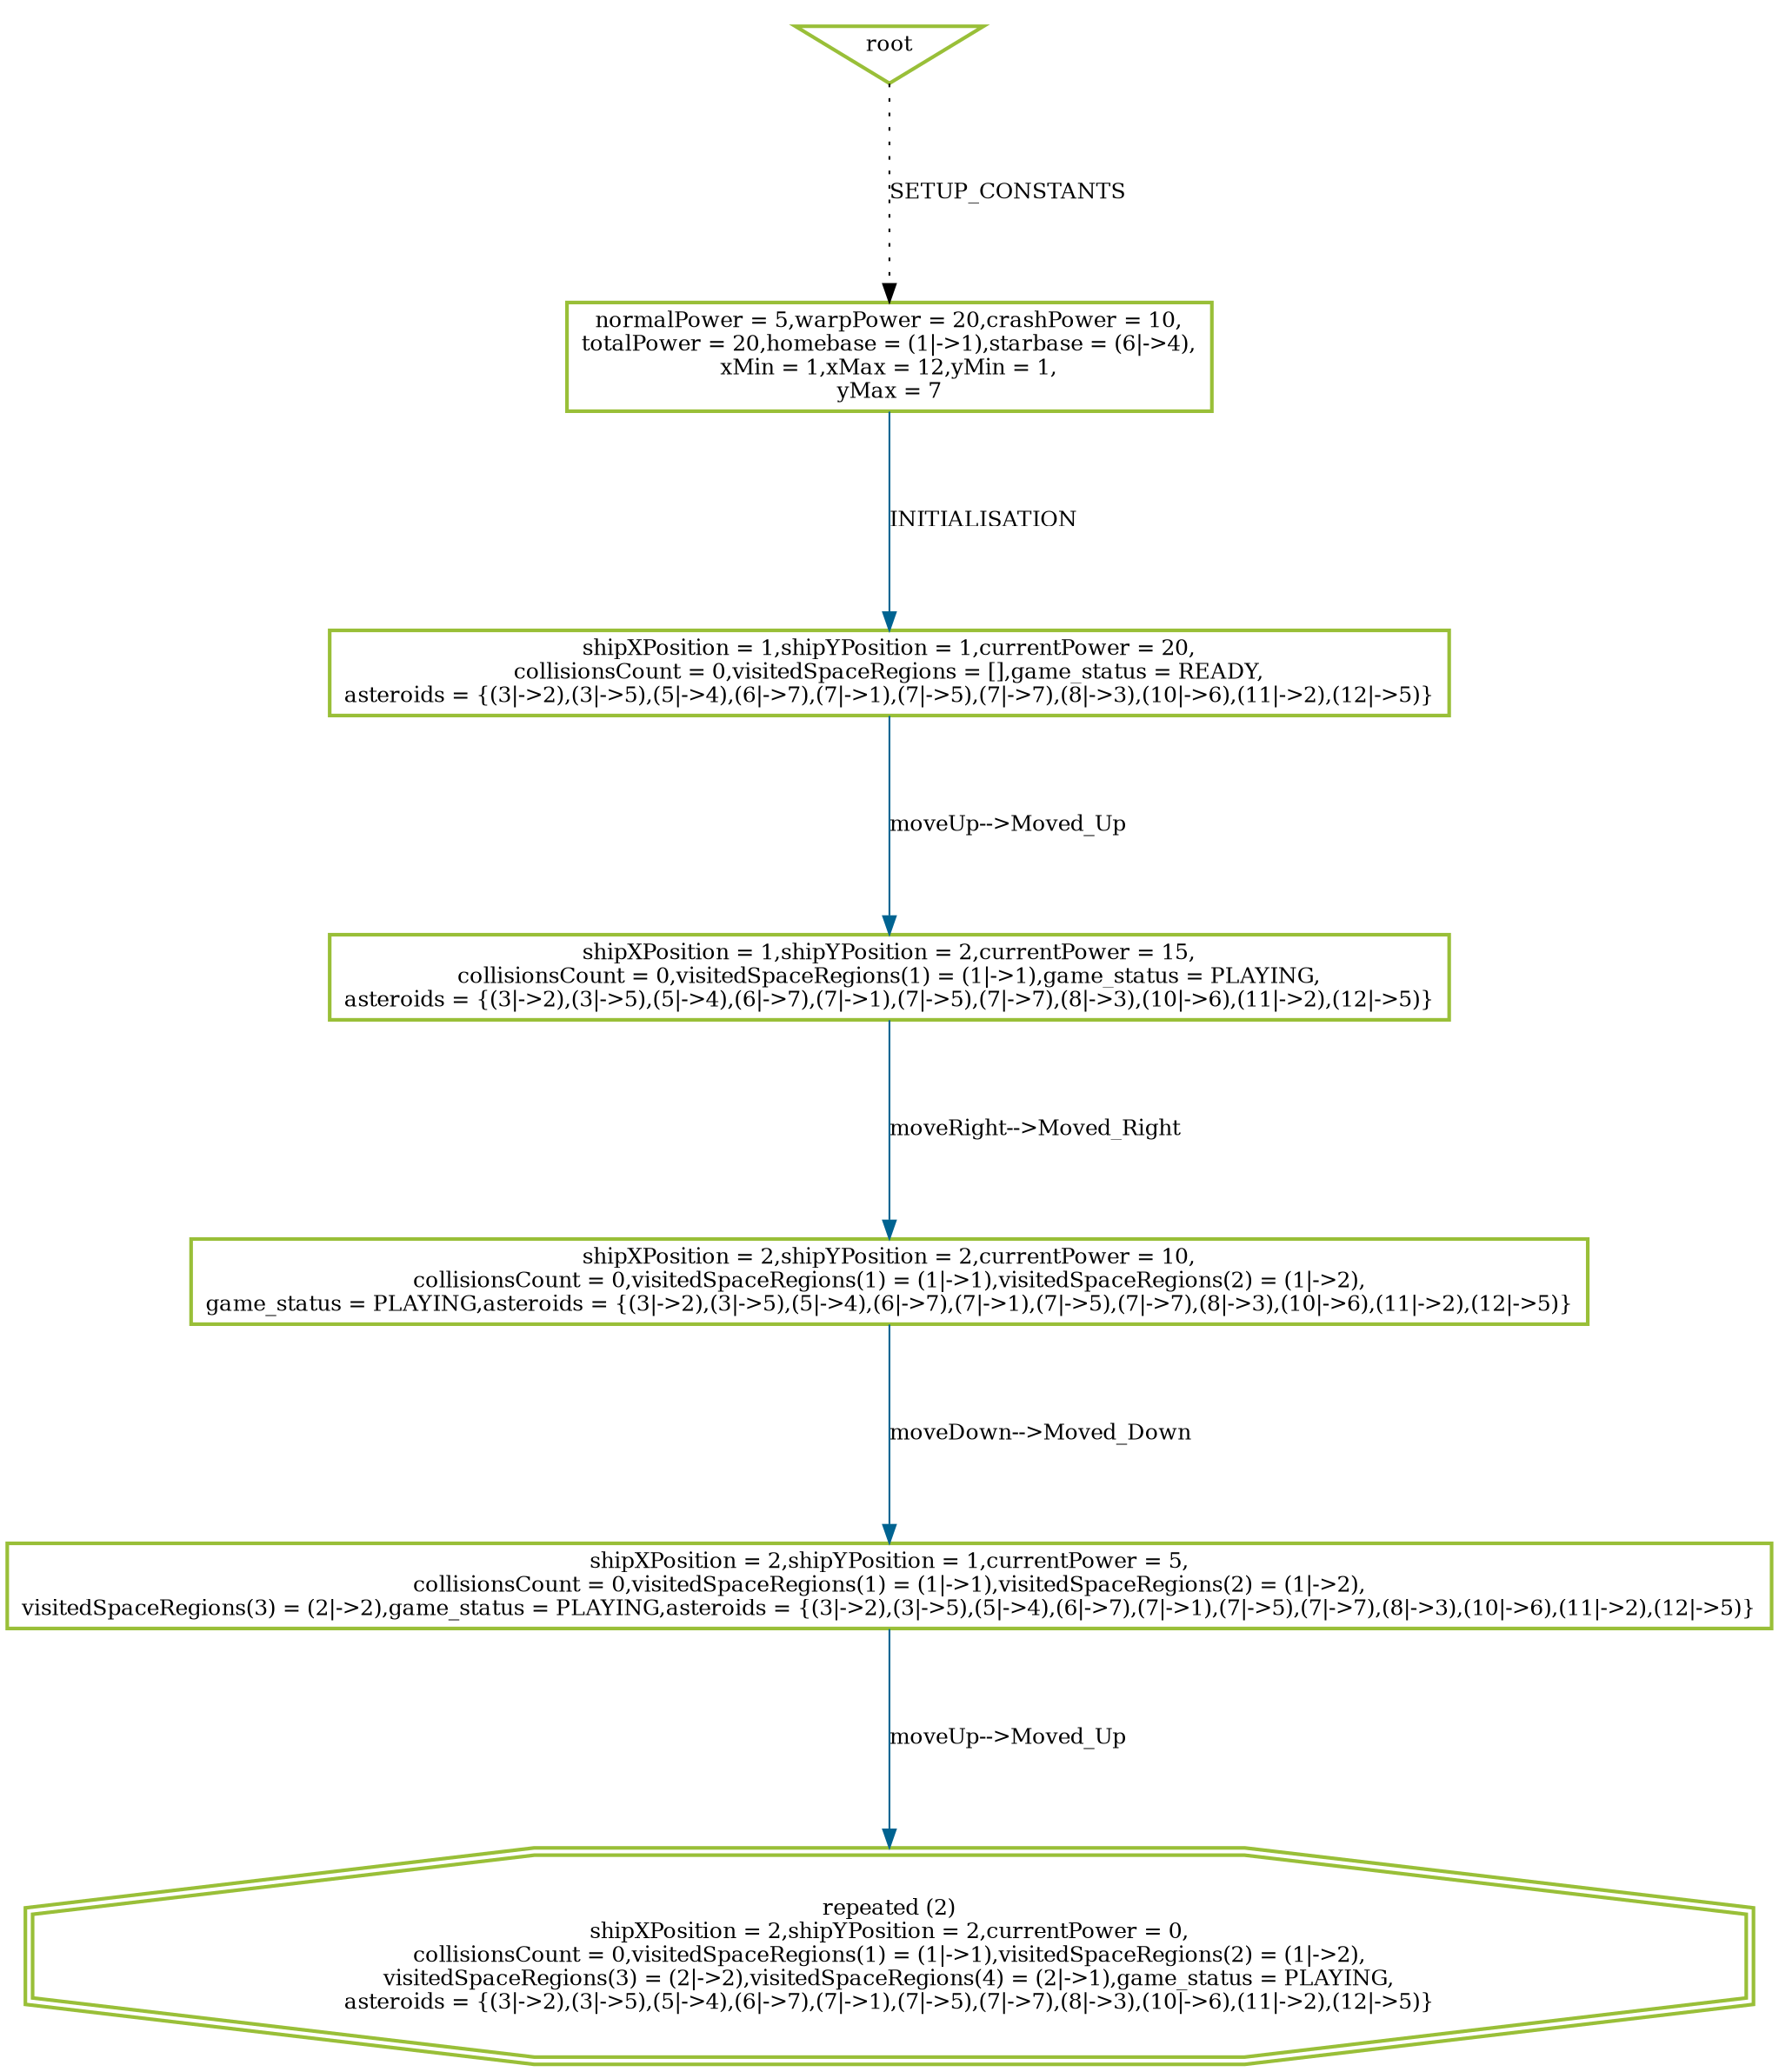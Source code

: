 digraph history {
graph [nodesep=1.5, ranksep=1.5];
0 [shape=box, color="#99BF38", fontsize=12, penwidth=2, label="normalPower = 5,warpPower = 20,crashPower = 10,\ntotalPower = 20,homebase = (1\|-\>1),starbase = (6\|-\>4),\nxMin = 1,xMax = 12,yMin = 1,\nyMax = 7"];

1 [shape=box, color="#99BF38", fontsize=12, penwidth=2, label="shipXPosition = 1,shipYPosition = 1,currentPower = 20,\ncollisionsCount = 0,visitedSpaceRegions = [],game_status = READY,\nasteroids = \{(3\|-\>2),(3\|-\>5),(5\|-\>4),(6\|-\>7),(7\|-\>1),(7\|-\>5),(7\|-\>7),(8\|-\>3),(10\|-\>6),(11\|-\>2),(12\|-\>5)\}"];

2 [shape=box, color="#99BF38", fontsize=12, penwidth=2, label="shipXPosition = 1,shipYPosition = 2,currentPower = 15,\ncollisionsCount = 0,visitedSpaceRegions(1) = (1\|-\>1),game_status = PLAYING,\nasteroids = \{(3\|-\>2),(3\|-\>5),(5\|-\>4),(6\|-\>7),(7\|-\>1),(7\|-\>5),(7\|-\>7),(8\|-\>3),(10\|-\>6),(11\|-\>2),(12\|-\>5)\}"];

11 [shape=box, color="#99BF38", fontsize=12, penwidth=2, label="shipXPosition = 2,shipYPosition = 2,currentPower = 10,\ncollisionsCount = 0,visitedSpaceRegions(1) = (1\|-\>1),visitedSpaceRegions(2) = (1\|-\>2),\ngame_status = PLAYING,asteroids = \{(3\|-\>2),(3\|-\>5),(5\|-\>4),(6\|-\>7),(7\|-\>1),(7\|-\>5),(7\|-\>7),(8\|-\>3),(10\|-\>6),(11\|-\>2),(12\|-\>5)\}"];

13 [shape=box, color="#99BF38", fontsize=12, penwidth=2, label="shipXPosition = 2,shipYPosition = 1,currentPower = 5,\ncollisionsCount = 0,visitedSpaceRegions(1) = (1\|-\>1),visitedSpaceRegions(2) = (1\|-\>2),\nvisitedSpaceRegions(3) = (2\|-\>2),game_status = PLAYING,asteroids = \{(3\|-\>2),(3\|-\>5),(5\|-\>4),(6\|-\>7),(7\|-\>1),(7\|-\>5),(7\|-\>7),(8\|-\>3),(10\|-\>6),(11\|-\>2),(12\|-\>5)\}"];

16 [shape=doubleoctagon, color="#99BF38", fontsize=12, penwidth=2, label="repeated (2)\nshipXPosition = 2,shipYPosition = 2,currentPower = 0,\ncollisionsCount = 0,visitedSpaceRegions(1) = (1\|-\>1),visitedSpaceRegions(2) = (1\|-\>2),\nvisitedSpaceRegions(3) = (2\|-\>2),visitedSpaceRegions(4) = (2\|-\>1),game_status = PLAYING,\nasteroids = \{(3\|-\>2),(3\|-\>5),(5\|-\>4),(6\|-\>7),(7\|-\>1),(7\|-\>5),(7\|-\>7),(8\|-\>3),(10\|-\>6),(11\|-\>2),(12\|-\>5)\}"];

root [shape=invtriangle, color="#99BF38", fontsize=12, penwidth=2, label="root"];

root -> 0 [style = dotted, color = black, label="SETUP_CONSTANTS", fontsize=12];

0 -> 1 [color = "#006391", label="INITIALISATION", fontsize=12];

1 -> 2 [color = "#006391", label="moveUp--\>Moved_Up", fontsize=12];

2 -> 11 [color = "#006391", label="moveRight--\>Moved_Right", fontsize=12];

11 -> 13 [color = "#006391", label="moveDown--\>Moved_Down", fontsize=12];

13 -> 16 [color = "#006391", label="moveUp--\>Moved_Up", fontsize=12];


}
